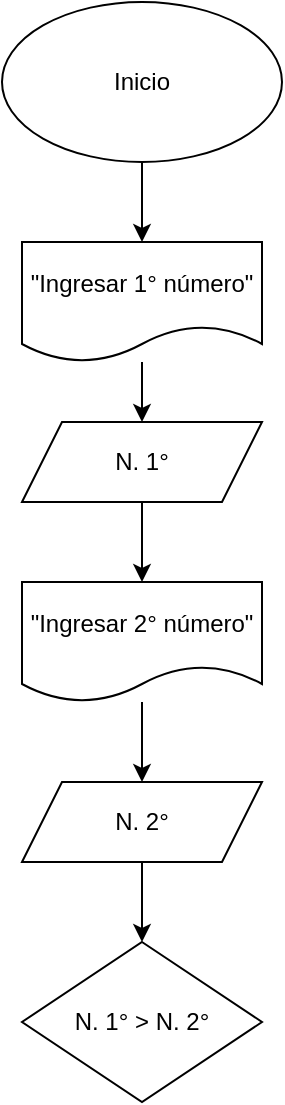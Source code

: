 <mxfile version="26.0.13">
  <diagram name="Página-1" id="v0C_nDmnC5SCvkjFzFBn">
    <mxGraphModel dx="1341" dy="759" grid="1" gridSize="10" guides="1" tooltips="1" connect="1" arrows="1" fold="1" page="1" pageScale="1" pageWidth="1169" pageHeight="1654" math="0" shadow="0">
      <root>
        <mxCell id="0" />
        <mxCell id="1" parent="0" />
        <mxCell id="84JKLHhIpNaMjtRcndb6-6" style="edgeStyle=orthogonalEdgeStyle;rounded=0;orthogonalLoop=1;jettySize=auto;html=1;entryX=0.5;entryY=0;entryDx=0;entryDy=0;" edge="1" parent="1" source="84JKLHhIpNaMjtRcndb6-1" target="84JKLHhIpNaMjtRcndb6-2">
          <mxGeometry relative="1" as="geometry" />
        </mxCell>
        <mxCell id="84JKLHhIpNaMjtRcndb6-1" value="Inicio" style="ellipse;whiteSpace=wrap;html=1;" vertex="1" parent="1">
          <mxGeometry x="170" y="40" width="140" height="80" as="geometry" />
        </mxCell>
        <mxCell id="84JKLHhIpNaMjtRcndb6-7" style="edgeStyle=orthogonalEdgeStyle;rounded=0;orthogonalLoop=1;jettySize=auto;html=1;" edge="1" parent="1" source="84JKLHhIpNaMjtRcndb6-2" target="84JKLHhIpNaMjtRcndb6-3">
          <mxGeometry relative="1" as="geometry" />
        </mxCell>
        <mxCell id="84JKLHhIpNaMjtRcndb6-2" value="&quot;Ingresar 1° número&quot;" style="shape=document;whiteSpace=wrap;html=1;boundedLbl=1;" vertex="1" parent="1">
          <mxGeometry x="180" y="160" width="120" height="60" as="geometry" />
        </mxCell>
        <mxCell id="84JKLHhIpNaMjtRcndb6-8" style="edgeStyle=orthogonalEdgeStyle;rounded=0;orthogonalLoop=1;jettySize=auto;html=1;entryX=0.5;entryY=0;entryDx=0;entryDy=0;" edge="1" parent="1" source="84JKLHhIpNaMjtRcndb6-3" target="84JKLHhIpNaMjtRcndb6-4">
          <mxGeometry relative="1" as="geometry" />
        </mxCell>
        <mxCell id="84JKLHhIpNaMjtRcndb6-3" value="N. 1°" style="shape=parallelogram;perimeter=parallelogramPerimeter;whiteSpace=wrap;html=1;fixedSize=1;" vertex="1" parent="1">
          <mxGeometry x="180" y="250" width="120" height="40" as="geometry" />
        </mxCell>
        <mxCell id="84JKLHhIpNaMjtRcndb6-9" style="edgeStyle=orthogonalEdgeStyle;rounded=0;orthogonalLoop=1;jettySize=auto;html=1;entryX=0.5;entryY=0;entryDx=0;entryDy=0;" edge="1" parent="1" source="84JKLHhIpNaMjtRcndb6-4" target="84JKLHhIpNaMjtRcndb6-5">
          <mxGeometry relative="1" as="geometry" />
        </mxCell>
        <mxCell id="84JKLHhIpNaMjtRcndb6-4" value="&quot;Ingresar 2° número&quot;" style="shape=document;whiteSpace=wrap;html=1;boundedLbl=1;" vertex="1" parent="1">
          <mxGeometry x="180" y="330" width="120" height="60" as="geometry" />
        </mxCell>
        <mxCell id="84JKLHhIpNaMjtRcndb6-11" style="edgeStyle=orthogonalEdgeStyle;rounded=0;orthogonalLoop=1;jettySize=auto;html=1;" edge="1" parent="1" source="84JKLHhIpNaMjtRcndb6-5" target="84JKLHhIpNaMjtRcndb6-10">
          <mxGeometry relative="1" as="geometry" />
        </mxCell>
        <mxCell id="84JKLHhIpNaMjtRcndb6-5" value="N. 2°" style="shape=parallelogram;perimeter=parallelogramPerimeter;whiteSpace=wrap;html=1;fixedSize=1;" vertex="1" parent="1">
          <mxGeometry x="180" y="430" width="120" height="40" as="geometry" />
        </mxCell>
        <mxCell id="84JKLHhIpNaMjtRcndb6-10" value="N. 1° &amp;gt; N. 2°" style="rhombus;whiteSpace=wrap;html=1;" vertex="1" parent="1">
          <mxGeometry x="180" y="510" width="120" height="80" as="geometry" />
        </mxCell>
      </root>
    </mxGraphModel>
  </diagram>
</mxfile>
